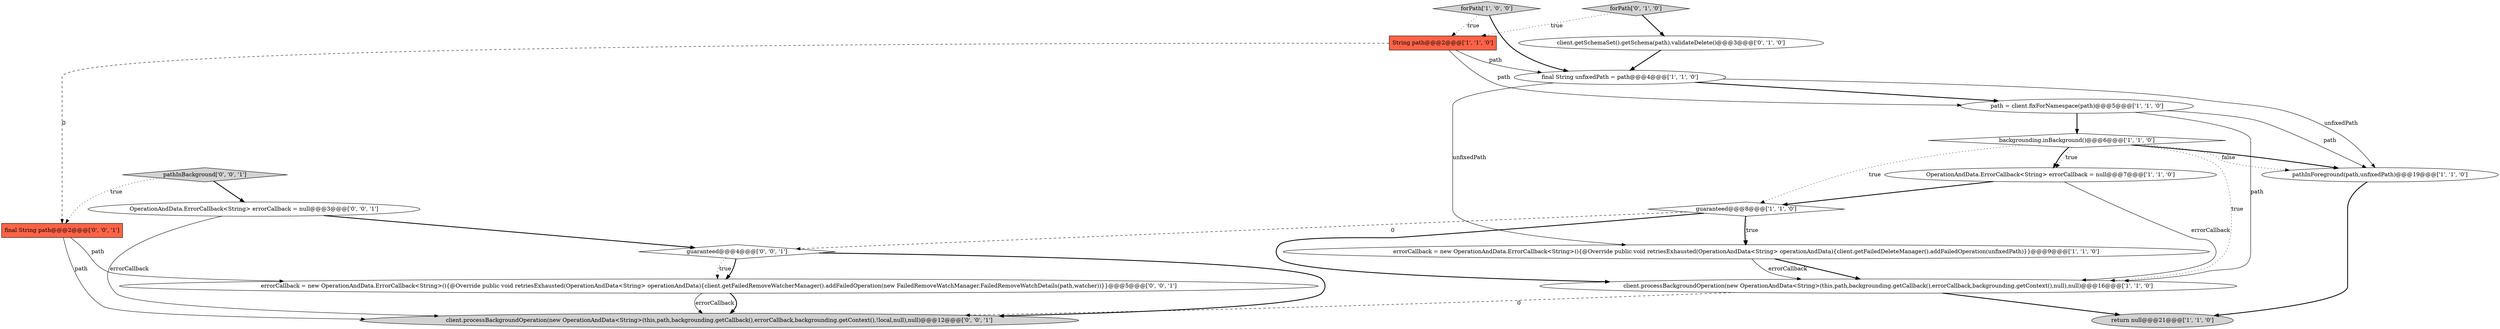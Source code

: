 digraph {
17 [style = filled, label = "final String path@@@2@@@['0', '0', '1']", fillcolor = tomato, shape = box image = "AAA0AAABBB3BBB"];
13 [style = filled, label = "errorCallback = new OperationAndData.ErrorCallback<String>(){@Override public void retriesExhausted(OperationAndData<String> operationAndData){client.getFailedRemoveWatcherManager().addFailedOperation(new FailedRemoveWatchManager.FailedRemoveWatchDetails(path,watcher))}}@@@5@@@['0', '0', '1']", fillcolor = white, shape = ellipse image = "AAA0AAABBB3BBB"];
5 [style = filled, label = "guaranteed@@@8@@@['1', '1', '0']", fillcolor = white, shape = diamond image = "AAA0AAABBB1BBB"];
7 [style = filled, label = "forPath['1', '0', '0']", fillcolor = lightgray, shape = diamond image = "AAA0AAABBB1BBB"];
1 [style = filled, label = "pathInForeground(path,unfixedPath)@@@19@@@['1', '1', '0']", fillcolor = white, shape = ellipse image = "AAA0AAABBB1BBB"];
3 [style = filled, label = "return null@@@21@@@['1', '1', '0']", fillcolor = lightgray, shape = ellipse image = "AAA0AAABBB1BBB"];
16 [style = filled, label = "guaranteed@@@4@@@['0', '0', '1']", fillcolor = white, shape = diamond image = "AAA0AAABBB3BBB"];
9 [style = filled, label = "String path@@@2@@@['1', '1', '0']", fillcolor = tomato, shape = box image = "AAA0AAABBB1BBB"];
11 [style = filled, label = "forPath['0', '1', '0']", fillcolor = lightgray, shape = diamond image = "AAA0AAABBB2BBB"];
2 [style = filled, label = "backgrounding.inBackground()@@@6@@@['1', '1', '0']", fillcolor = white, shape = diamond image = "AAA0AAABBB1BBB"];
14 [style = filled, label = "OperationAndData.ErrorCallback<String> errorCallback = null@@@3@@@['0', '0', '1']", fillcolor = white, shape = ellipse image = "AAA0AAABBB3BBB"];
8 [style = filled, label = "client.processBackgroundOperation(new OperationAndData<String>(this,path,backgrounding.getCallback(),errorCallback,backgrounding.getContext(),null),null)@@@16@@@['1', '1', '0']", fillcolor = white, shape = ellipse image = "AAA0AAABBB1BBB"];
0 [style = filled, label = "path = client.fixForNamespace(path)@@@5@@@['1', '1', '0']", fillcolor = white, shape = ellipse image = "AAA0AAABBB1BBB"];
15 [style = filled, label = "client.processBackgroundOperation(new OperationAndData<String>(this,path,backgrounding.getCallback(),errorCallback,backgrounding.getContext(),!local,null),null)@@@12@@@['0', '0', '1']", fillcolor = lightgray, shape = ellipse image = "AAA0AAABBB3BBB"];
6 [style = filled, label = "errorCallback = new OperationAndData.ErrorCallback<String>(){@Override public void retriesExhausted(OperationAndData<String> operationAndData){client.getFailedDeleteManager().addFailedOperation(unfixedPath)}}@@@9@@@['1', '1', '0']", fillcolor = white, shape = ellipse image = "AAA0AAABBB1BBB"];
18 [style = filled, label = "pathInBackground['0', '0', '1']", fillcolor = lightgray, shape = diamond image = "AAA0AAABBB3BBB"];
12 [style = filled, label = "client.getSchemaSet().getSchema(path).validateDelete()@@@3@@@['0', '1', '0']", fillcolor = white, shape = ellipse image = "AAA1AAABBB2BBB"];
10 [style = filled, label = "final String unfixedPath = path@@@4@@@['1', '1', '0']", fillcolor = white, shape = ellipse image = "AAA0AAABBB1BBB"];
4 [style = filled, label = "OperationAndData.ErrorCallback<String> errorCallback = null@@@7@@@['1', '1', '0']", fillcolor = white, shape = ellipse image = "AAA0AAABBB1BBB"];
11->9 [style = dotted, label="true"];
5->16 [style = dashed, label="0"];
13->15 [style = bold, label=""];
2->1 [style = dotted, label="false"];
5->8 [style = bold, label=""];
2->4 [style = bold, label=""];
11->12 [style = bold, label=""];
2->4 [style = dotted, label="true"];
14->16 [style = bold, label=""];
14->15 [style = solid, label="errorCallback"];
7->10 [style = bold, label=""];
2->8 [style = dotted, label="true"];
9->10 [style = solid, label="path"];
4->5 [style = bold, label=""];
2->5 [style = dotted, label="true"];
16->15 [style = bold, label=""];
17->13 [style = solid, label="path"];
9->17 [style = dashed, label="0"];
16->13 [style = dotted, label="true"];
16->13 [style = bold, label=""];
4->8 [style = solid, label="errorCallback"];
6->8 [style = bold, label=""];
7->9 [style = dotted, label="true"];
8->3 [style = bold, label=""];
6->8 [style = solid, label="errorCallback"];
0->8 [style = solid, label="path"];
5->6 [style = dotted, label="true"];
17->15 [style = solid, label="path"];
12->10 [style = bold, label=""];
18->17 [style = dotted, label="true"];
1->3 [style = bold, label=""];
9->0 [style = solid, label="path"];
8->15 [style = dashed, label="0"];
2->1 [style = bold, label=""];
10->1 [style = solid, label="unfixedPath"];
13->15 [style = solid, label="errorCallback"];
0->1 [style = solid, label="path"];
0->2 [style = bold, label=""];
18->14 [style = bold, label=""];
10->0 [style = bold, label=""];
5->6 [style = bold, label=""];
10->6 [style = solid, label="unfixedPath"];
}
